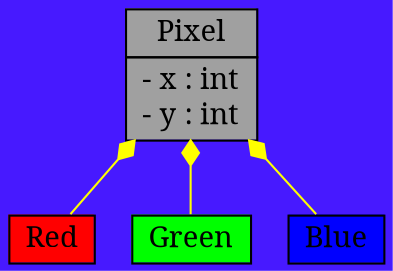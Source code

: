 #!/usr/local/bin/dot
#
# Class diagram 
# Generated by UMLGraph version R5_6-9-g37cd34 (http://www.umlgraph.org/)
#

digraph G {
graph [fontnames="svg"]
edge [fontname="Helvetica",fontsize=10,labelfontname="Helvetica",labelfontsize=10,color="yellow"];
node [fontname="Serif",fontcolor="black",fontsize=14,shape=plaintext,margin=0,width=0,height=0];
nodesep=0.25;
ranksep=0.5;
bgcolor=".7 .9 1";

// Pixel
c37 [label=<<table title="Pixel" border="0" cellborder="1" cellspacing="0" cellpadding="2" bgcolor="#a0a0a0"><tr><td><table border="0" cellspacing="0" cellpadding="1"><tr><td align="center" balign="center"> Pixel </td></tr></table></td></tr><tr><td><table border="0" cellspacing="0" cellpadding="1"><tr><td align="left" balign="left"> - x : int </td></tr><tr><td align="left" balign="left"> - y : int </td></tr></table></td></tr></table>>];
// Red
c38 [label=<<table title="Red" border="0" cellborder="1" cellspacing="0" cellpadding="2" bgcolor="red"><tr><td><table border="0" cellspacing="0" cellpadding="1"><tr><td align="center" balign="center"> Red </td></tr></table></td></tr></table>>];
// Green
c39 [label=<<table title="Green" border="0" cellborder="1" cellspacing="0" cellpadding="2" bgcolor="green"><tr><td><table border="0" cellspacing="0" cellpadding="1"><tr><td align="center" balign="center"> Green </td></tr></table></td></tr></table>>];
// Blue
c40 [label=<<table title="Blue" border="0" cellborder="1" cellspacing="0" cellpadding="2" bgcolor="blue"><tr><td><table border="0" cellspacing="0" cellpadding="1"><tr><td align="center" balign="center"> Blue </td></tr></table></td></tr></table>>];
// Pixel composed Red
c37 -> c38 [arrowhead=none,arrowtail=diamond,dir=back,weight=6];
// Pixel composed Green
c37 -> c39 [arrowhead=none,arrowtail=diamond,dir=back,weight=6];
// Pixel composed Blue
c37 -> c40 [arrowhead=none,arrowtail=diamond,dir=back,weight=6];
}

